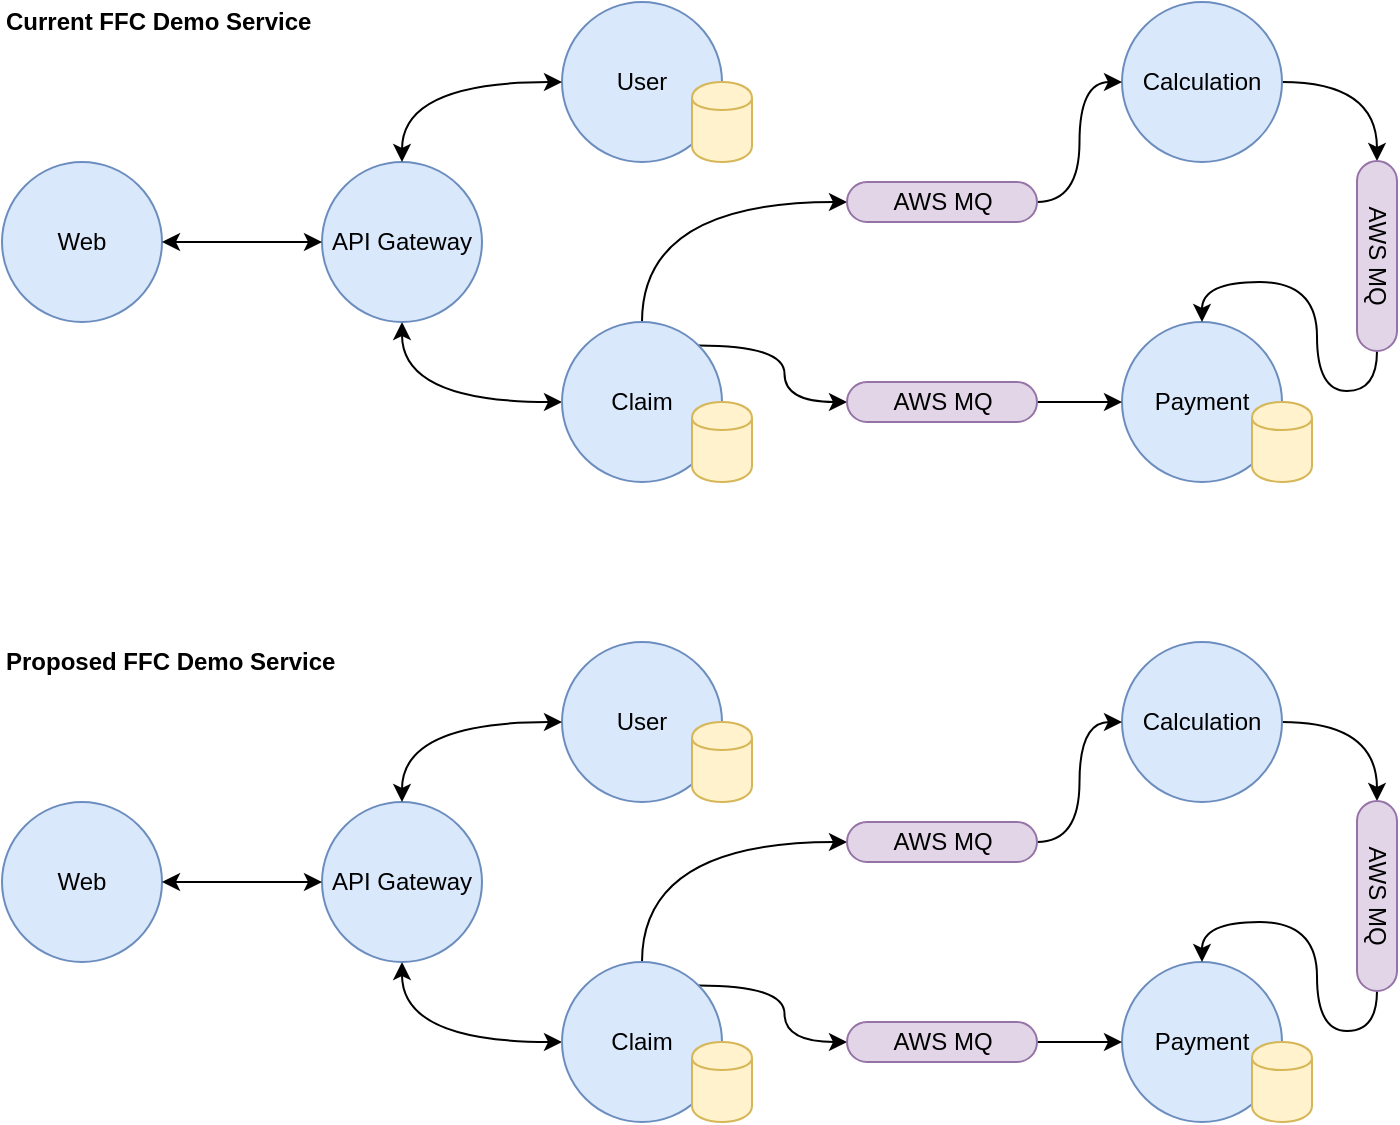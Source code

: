 <mxfile version="12.3.9" type="github" pages="1">
  <diagram id="79CZyGl81b-DOHCzq7t8" name="Page-1">
    <mxGraphModel dx="1038" dy="547" grid="1" gridSize="10" guides="1" tooltips="1" connect="1" arrows="1" fold="1" page="1" pageScale="1" pageWidth="827" pageHeight="1169" math="0" shadow="0">
      <root>
        <mxCell id="0"/>
        <mxCell id="1" parent="0"/>
        <mxCell id="6SA6Cz4rasjYMu8Vp4-Y-1" value="Web" style="ellipse;whiteSpace=wrap;html=1;aspect=fixed;fillColor=#dae8fc;strokeColor=#6c8ebf;" parent="1" vertex="1">
          <mxGeometry x="80" y="120" width="80" height="80" as="geometry"/>
        </mxCell>
        <mxCell id="6SA6Cz4rasjYMu8Vp4-Y-14" style="edgeStyle=orthogonalEdgeStyle;rounded=0;orthogonalLoop=1;jettySize=auto;html=1;exitX=0.5;exitY=1;exitDx=0;exitDy=0;entryX=0;entryY=0.5;entryDx=0;entryDy=0;jumpStyle=none;curved=1;startArrow=classic;startFill=1;" parent="1" source="6SA6Cz4rasjYMu8Vp4-Y-3" target="6SA6Cz4rasjYMu8Vp4-Y-6" edge="1">
          <mxGeometry relative="1" as="geometry"/>
        </mxCell>
        <mxCell id="6SA6Cz4rasjYMu8Vp4-Y-3" value="API Gateway" style="ellipse;whiteSpace=wrap;html=1;aspect=fixed;fillColor=#dae8fc;strokeColor=#6c8ebf;" parent="1" vertex="1">
          <mxGeometry x="240" y="120" width="80" height="80" as="geometry"/>
        </mxCell>
        <mxCell id="ZEBDfa4W5BbnOJ2MSojY-12" style="edgeStyle=orthogonalEdgeStyle;curved=1;jumpStyle=arc;orthogonalLoop=1;jettySize=auto;html=1;exitX=1;exitY=0.5;exitDx=0;exitDy=0;entryX=0;entryY=0.5;entryDx=0;entryDy=0;" parent="1" source="6SA6Cz4rasjYMu8Vp4-Y-4" target="ZEBDfa4W5BbnOJ2MSojY-11" edge="1">
          <mxGeometry relative="1" as="geometry"/>
        </mxCell>
        <mxCell id="6SA6Cz4rasjYMu8Vp4-Y-4" value="Calculation" style="ellipse;whiteSpace=wrap;html=1;aspect=fixed;fillColor=#dae8fc;strokeColor=#6c8ebf;" parent="1" vertex="1">
          <mxGeometry x="640" y="40" width="80" height="80" as="geometry"/>
        </mxCell>
        <mxCell id="6SA6Cz4rasjYMu8Vp4-Y-5" value="Payment" style="ellipse;whiteSpace=wrap;html=1;aspect=fixed;fillColor=#dae8fc;strokeColor=#6c8ebf;" parent="1" vertex="1">
          <mxGeometry x="640" y="200" width="80" height="80" as="geometry"/>
        </mxCell>
        <mxCell id="ZEBDfa4W5BbnOJ2MSojY-4" style="edgeStyle=orthogonalEdgeStyle;jumpStyle=arc;orthogonalLoop=1;jettySize=auto;html=1;exitX=1;exitY=0;exitDx=0;exitDy=0;entryX=0;entryY=0.5;entryDx=0;entryDy=0;curved=1;" parent="1" source="6SA6Cz4rasjYMu8Vp4-Y-6" target="ZEBDfa4W5BbnOJ2MSojY-6" edge="1">
          <mxGeometry relative="1" as="geometry">
            <mxPoint x="510" y="230" as="targetPoint"/>
          </mxGeometry>
        </mxCell>
        <mxCell id="ZEBDfa4W5BbnOJ2MSojY-9" style="edgeStyle=orthogonalEdgeStyle;curved=1;jumpStyle=arc;orthogonalLoop=1;jettySize=auto;html=1;exitX=0.5;exitY=0;exitDx=0;exitDy=0;entryX=0;entryY=0.5;entryDx=0;entryDy=0;" parent="1" source="6SA6Cz4rasjYMu8Vp4-Y-6" target="6SA6Cz4rasjYMu8Vp4-Y-11" edge="1">
          <mxGeometry relative="1" as="geometry"/>
        </mxCell>
        <mxCell id="6SA6Cz4rasjYMu8Vp4-Y-6" value="Claim" style="ellipse;whiteSpace=wrap;html=1;aspect=fixed;fillColor=#dae8fc;strokeColor=#6c8ebf;" parent="1" vertex="1">
          <mxGeometry x="360" y="200" width="80" height="80" as="geometry"/>
        </mxCell>
        <mxCell id="6SA6Cz4rasjYMu8Vp4-Y-7" value="User" style="ellipse;whiteSpace=wrap;html=1;aspect=fixed;fillColor=#dae8fc;strokeColor=#6c8ebf;" parent="1" vertex="1">
          <mxGeometry x="360" y="40" width="80" height="80" as="geometry"/>
        </mxCell>
        <mxCell id="6SA6Cz4rasjYMu8Vp4-Y-8" value="" style="shape=cylinder;whiteSpace=wrap;html=1;boundedLbl=1;backgroundOutline=1;fillColor=#fff2cc;strokeColor=#d6b656;" parent="1" vertex="1">
          <mxGeometry x="705" y="240" width="30" height="40" as="geometry"/>
        </mxCell>
        <mxCell id="6SA6Cz4rasjYMu8Vp4-Y-9" value="" style="shape=cylinder;whiteSpace=wrap;html=1;boundedLbl=1;backgroundOutline=1;fillColor=#fff2cc;strokeColor=#d6b656;" parent="1" vertex="1">
          <mxGeometry x="425" y="240" width="30" height="40" as="geometry"/>
        </mxCell>
        <mxCell id="6SA6Cz4rasjYMu8Vp4-Y-10" value="" style="shape=cylinder;whiteSpace=wrap;html=1;boundedLbl=1;backgroundOutline=1;fillColor=#fff2cc;strokeColor=#d6b656;" parent="1" vertex="1">
          <mxGeometry x="425" y="80" width="30" height="40" as="geometry"/>
        </mxCell>
        <mxCell id="ZEBDfa4W5BbnOJ2MSojY-10" style="edgeStyle=orthogonalEdgeStyle;curved=1;jumpStyle=arc;orthogonalLoop=1;jettySize=auto;html=1;exitX=1;exitY=0.5;exitDx=0;exitDy=0;entryX=0;entryY=0.5;entryDx=0;entryDy=0;" parent="1" source="6SA6Cz4rasjYMu8Vp4-Y-11" target="6SA6Cz4rasjYMu8Vp4-Y-4" edge="1">
          <mxGeometry relative="1" as="geometry"/>
        </mxCell>
        <mxCell id="6SA6Cz4rasjYMu8Vp4-Y-11" value="AWS MQ" style="rounded=1;whiteSpace=wrap;html=1;fillColor=#e1d5e7;strokeColor=#9673a6;arcSize=50;rotation=0;" parent="1" vertex="1">
          <mxGeometry x="502.5" y="130" width="95" height="20" as="geometry"/>
        </mxCell>
        <mxCell id="6SA6Cz4rasjYMu8Vp4-Y-12" value="" style="endArrow=classic;html=1;exitX=1;exitY=0.5;exitDx=0;exitDy=0;entryX=0;entryY=0.5;entryDx=0;entryDy=0;jumpStyle=none;startArrow=classic;startFill=1;" parent="1" source="6SA6Cz4rasjYMu8Vp4-Y-1" target="6SA6Cz4rasjYMu8Vp4-Y-3" edge="1">
          <mxGeometry width="50" height="50" relative="1" as="geometry">
            <mxPoint x="80" y="350" as="sourcePoint"/>
            <mxPoint x="130" y="300" as="targetPoint"/>
          </mxGeometry>
        </mxCell>
        <mxCell id="6SA6Cz4rasjYMu8Vp4-Y-13" style="edgeStyle=orthogonalEdgeStyle;rounded=0;orthogonalLoop=1;jettySize=auto;html=1;exitX=0.5;exitY=0;exitDx=0;exitDy=0;entryX=0;entryY=0.5;entryDx=0;entryDy=0;jumpStyle=none;curved=1;startArrow=classic;startFill=1;" parent="1" source="6SA6Cz4rasjYMu8Vp4-Y-3" target="6SA6Cz4rasjYMu8Vp4-Y-7" edge="1">
          <mxGeometry relative="1" as="geometry"/>
        </mxCell>
        <mxCell id="ZEBDfa4W5BbnOJ2MSojY-8" style="edgeStyle=orthogonalEdgeStyle;jumpStyle=arc;orthogonalLoop=1;jettySize=auto;html=1;exitX=1;exitY=0.5;exitDx=0;exitDy=0;curved=1;" parent="1" source="ZEBDfa4W5BbnOJ2MSojY-6" target="6SA6Cz4rasjYMu8Vp4-Y-5" edge="1">
          <mxGeometry relative="1" as="geometry"/>
        </mxCell>
        <mxCell id="ZEBDfa4W5BbnOJ2MSojY-6" value="AWS MQ" style="rounded=1;whiteSpace=wrap;html=1;fillColor=#e1d5e7;strokeColor=#9673a6;arcSize=50;rotation=0;" parent="1" vertex="1">
          <mxGeometry x="502.5" y="230" width="95" height="20" as="geometry"/>
        </mxCell>
        <mxCell id="ZEBDfa4W5BbnOJ2MSojY-13" style="edgeStyle=orthogonalEdgeStyle;curved=1;jumpStyle=arc;orthogonalLoop=1;jettySize=auto;html=1;exitX=1;exitY=0.5;exitDx=0;exitDy=0;entryX=0.5;entryY=0;entryDx=0;entryDy=0;" parent="1" source="ZEBDfa4W5BbnOJ2MSojY-11" target="6SA6Cz4rasjYMu8Vp4-Y-5" edge="1">
          <mxGeometry relative="1" as="geometry"/>
        </mxCell>
        <mxCell id="ZEBDfa4W5BbnOJ2MSojY-11" value="AWS MQ" style="rounded=1;whiteSpace=wrap;html=1;fillColor=#e1d5e7;strokeColor=#9673a6;arcSize=50;rotation=90;" parent="1" vertex="1">
          <mxGeometry x="720" y="157" width="95" height="20" as="geometry"/>
        </mxCell>
        <mxCell id="ZEBDfa4W5BbnOJ2MSojY-15" value="Current FFC Demo Service" style="text;html=1;strokeColor=none;fillColor=none;align=left;verticalAlign=middle;whiteSpace=wrap;rounded=0;fontStyle=1" parent="1" vertex="1">
          <mxGeometry x="80" y="40" width="200" height="20" as="geometry"/>
        </mxCell>
        <mxCell id="ZEBDfa4W5BbnOJ2MSojY-16" value="Web" style="ellipse;whiteSpace=wrap;html=1;aspect=fixed;fillColor=#dae8fc;strokeColor=#6c8ebf;" parent="1" vertex="1">
          <mxGeometry x="80" y="440" width="80" height="80" as="geometry"/>
        </mxCell>
        <mxCell id="ZEBDfa4W5BbnOJ2MSojY-17" style="edgeStyle=orthogonalEdgeStyle;rounded=0;orthogonalLoop=1;jettySize=auto;html=1;exitX=0.5;exitY=1;exitDx=0;exitDy=0;entryX=0;entryY=0.5;entryDx=0;entryDy=0;jumpStyle=none;curved=1;startArrow=classic;startFill=1;" parent="1" source="ZEBDfa4W5BbnOJ2MSojY-18" target="ZEBDfa4W5BbnOJ2MSojY-24" edge="1">
          <mxGeometry relative="1" as="geometry"/>
        </mxCell>
        <mxCell id="ZEBDfa4W5BbnOJ2MSojY-18" value="API Gateway" style="ellipse;whiteSpace=wrap;html=1;aspect=fixed;fillColor=#dae8fc;strokeColor=#6c8ebf;" parent="1" vertex="1">
          <mxGeometry x="240" y="440" width="80" height="80" as="geometry"/>
        </mxCell>
        <mxCell id="ZEBDfa4W5BbnOJ2MSojY-19" style="edgeStyle=orthogonalEdgeStyle;curved=1;jumpStyle=arc;orthogonalLoop=1;jettySize=auto;html=1;exitX=1;exitY=0.5;exitDx=0;exitDy=0;entryX=0;entryY=0.5;entryDx=0;entryDy=0;" parent="1" source="ZEBDfa4W5BbnOJ2MSojY-20" target="ZEBDfa4W5BbnOJ2MSojY-36" edge="1">
          <mxGeometry relative="1" as="geometry"/>
        </mxCell>
        <mxCell id="ZEBDfa4W5BbnOJ2MSojY-20" value="Calculation" style="ellipse;whiteSpace=wrap;html=1;aspect=fixed;fillColor=#dae8fc;strokeColor=#6c8ebf;" parent="1" vertex="1">
          <mxGeometry x="640" y="360" width="80" height="80" as="geometry"/>
        </mxCell>
        <mxCell id="ZEBDfa4W5BbnOJ2MSojY-21" value="Payment" style="ellipse;whiteSpace=wrap;html=1;aspect=fixed;fillColor=#dae8fc;strokeColor=#6c8ebf;" parent="1" vertex="1">
          <mxGeometry x="640" y="520" width="80" height="80" as="geometry"/>
        </mxCell>
        <mxCell id="ZEBDfa4W5BbnOJ2MSojY-22" style="edgeStyle=orthogonalEdgeStyle;jumpStyle=arc;orthogonalLoop=1;jettySize=auto;html=1;exitX=1;exitY=0;exitDx=0;exitDy=0;entryX=0;entryY=0.5;entryDx=0;entryDy=0;curved=1;" parent="1" source="ZEBDfa4W5BbnOJ2MSojY-24" target="ZEBDfa4W5BbnOJ2MSojY-34" edge="1">
          <mxGeometry relative="1" as="geometry">
            <mxPoint x="510" y="550" as="targetPoint"/>
          </mxGeometry>
        </mxCell>
        <mxCell id="ZEBDfa4W5BbnOJ2MSojY-23" style="edgeStyle=orthogonalEdgeStyle;curved=1;jumpStyle=arc;orthogonalLoop=1;jettySize=auto;html=1;exitX=0.5;exitY=0;exitDx=0;exitDy=0;entryX=0;entryY=0.5;entryDx=0;entryDy=0;" parent="1" source="ZEBDfa4W5BbnOJ2MSojY-24" target="ZEBDfa4W5BbnOJ2MSojY-30" edge="1">
          <mxGeometry relative="1" as="geometry"/>
        </mxCell>
        <mxCell id="ZEBDfa4W5BbnOJ2MSojY-24" value="Claim" style="ellipse;whiteSpace=wrap;html=1;aspect=fixed;fillColor=#dae8fc;strokeColor=#6c8ebf;" parent="1" vertex="1">
          <mxGeometry x="360" y="520" width="80" height="80" as="geometry"/>
        </mxCell>
        <mxCell id="ZEBDfa4W5BbnOJ2MSojY-25" value="User" style="ellipse;whiteSpace=wrap;html=1;aspect=fixed;fillColor=#dae8fc;strokeColor=#6c8ebf;" parent="1" vertex="1">
          <mxGeometry x="360" y="360" width="80" height="80" as="geometry"/>
        </mxCell>
        <mxCell id="ZEBDfa4W5BbnOJ2MSojY-26" value="" style="shape=cylinder;whiteSpace=wrap;html=1;boundedLbl=1;backgroundOutline=1;fillColor=#fff2cc;strokeColor=#d6b656;" parent="1" vertex="1">
          <mxGeometry x="705" y="560" width="30" height="40" as="geometry"/>
        </mxCell>
        <mxCell id="ZEBDfa4W5BbnOJ2MSojY-27" value="" style="shape=cylinder;whiteSpace=wrap;html=1;boundedLbl=1;backgroundOutline=1;fillColor=#fff2cc;strokeColor=#d6b656;" parent="1" vertex="1">
          <mxGeometry x="425" y="560" width="30" height="40" as="geometry"/>
        </mxCell>
        <mxCell id="ZEBDfa4W5BbnOJ2MSojY-28" value="" style="shape=cylinder;whiteSpace=wrap;html=1;boundedLbl=1;backgroundOutline=1;fillColor=#fff2cc;strokeColor=#d6b656;" parent="1" vertex="1">
          <mxGeometry x="425" y="400" width="30" height="40" as="geometry"/>
        </mxCell>
        <mxCell id="ZEBDfa4W5BbnOJ2MSojY-29" style="edgeStyle=orthogonalEdgeStyle;curved=1;jumpStyle=arc;orthogonalLoop=1;jettySize=auto;html=1;exitX=1;exitY=0.5;exitDx=0;exitDy=0;entryX=0;entryY=0.5;entryDx=0;entryDy=0;" parent="1" source="ZEBDfa4W5BbnOJ2MSojY-30" target="ZEBDfa4W5BbnOJ2MSojY-20" edge="1">
          <mxGeometry relative="1" as="geometry"/>
        </mxCell>
        <mxCell id="ZEBDfa4W5BbnOJ2MSojY-30" value="AWS MQ" style="rounded=1;whiteSpace=wrap;html=1;fillColor=#e1d5e7;strokeColor=#9673a6;arcSize=50;rotation=0;" parent="1" vertex="1">
          <mxGeometry x="502.5" y="450" width="95" height="20" as="geometry"/>
        </mxCell>
        <mxCell id="ZEBDfa4W5BbnOJ2MSojY-31" value="" style="endArrow=classic;html=1;exitX=1;exitY=0.5;exitDx=0;exitDy=0;entryX=0;entryY=0.5;entryDx=0;entryDy=0;jumpStyle=none;startArrow=classic;startFill=1;" parent="1" source="ZEBDfa4W5BbnOJ2MSojY-16" target="ZEBDfa4W5BbnOJ2MSojY-18" edge="1">
          <mxGeometry width="50" height="50" relative="1" as="geometry">
            <mxPoint x="80" y="670" as="sourcePoint"/>
            <mxPoint x="130" y="620" as="targetPoint"/>
          </mxGeometry>
        </mxCell>
        <mxCell id="ZEBDfa4W5BbnOJ2MSojY-32" style="edgeStyle=orthogonalEdgeStyle;rounded=0;orthogonalLoop=1;jettySize=auto;html=1;exitX=0.5;exitY=0;exitDx=0;exitDy=0;entryX=0;entryY=0.5;entryDx=0;entryDy=0;jumpStyle=none;curved=1;startArrow=classic;startFill=1;" parent="1" source="ZEBDfa4W5BbnOJ2MSojY-18" target="ZEBDfa4W5BbnOJ2MSojY-25" edge="1">
          <mxGeometry relative="1" as="geometry"/>
        </mxCell>
        <mxCell id="ZEBDfa4W5BbnOJ2MSojY-33" style="edgeStyle=orthogonalEdgeStyle;jumpStyle=arc;orthogonalLoop=1;jettySize=auto;html=1;exitX=1;exitY=0.5;exitDx=0;exitDy=0;curved=1;" parent="1" source="ZEBDfa4W5BbnOJ2MSojY-34" target="ZEBDfa4W5BbnOJ2MSojY-21" edge="1">
          <mxGeometry relative="1" as="geometry"/>
        </mxCell>
        <mxCell id="ZEBDfa4W5BbnOJ2MSojY-34" value="AWS MQ" style="rounded=1;whiteSpace=wrap;html=1;fillColor=#e1d5e7;strokeColor=#9673a6;arcSize=50;rotation=0;" parent="1" vertex="1">
          <mxGeometry x="502.5" y="550" width="95" height="20" as="geometry"/>
        </mxCell>
        <mxCell id="ZEBDfa4W5BbnOJ2MSojY-35" style="edgeStyle=orthogonalEdgeStyle;curved=1;jumpStyle=arc;orthogonalLoop=1;jettySize=auto;html=1;exitX=1;exitY=0.5;exitDx=0;exitDy=0;entryX=0.5;entryY=0;entryDx=0;entryDy=0;" parent="1" source="ZEBDfa4W5BbnOJ2MSojY-36" target="ZEBDfa4W5BbnOJ2MSojY-21" edge="1">
          <mxGeometry relative="1" as="geometry"/>
        </mxCell>
        <mxCell id="ZEBDfa4W5BbnOJ2MSojY-36" value="AWS MQ" style="rounded=1;whiteSpace=wrap;html=1;fillColor=#e1d5e7;strokeColor=#9673a6;arcSize=50;rotation=90;" parent="1" vertex="1">
          <mxGeometry x="720" y="477" width="95" height="20" as="geometry"/>
        </mxCell>
        <mxCell id="ZEBDfa4W5BbnOJ2MSojY-37" value="Proposed FFC Demo Service" style="text;html=1;strokeColor=none;fillColor=none;align=left;verticalAlign=middle;whiteSpace=wrap;rounded=0;fontStyle=1" parent="1" vertex="1">
          <mxGeometry x="80" y="360" width="200" height="20" as="geometry"/>
        </mxCell>
      </root>
    </mxGraphModel>
  </diagram>
</mxfile>
